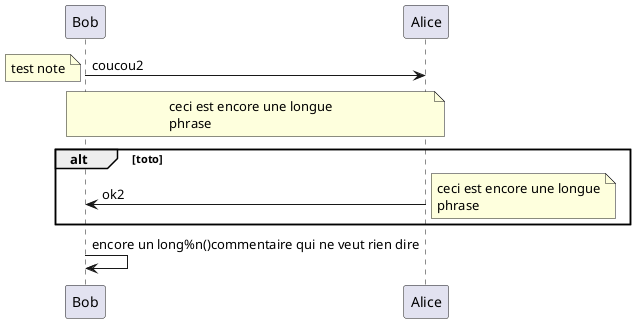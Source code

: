 {
  "sha1": "s9f0gc6h26e7nej1vjlqp7b6va012fr",
  "insertion": {
    "when": "2024-06-04T17:28:44.815Z",
    "user": "plantuml@gmail.com"
  }
}
@startuml
Bob->Alice: coucou2
note left: test note
note over Bob,Alice
ceci est encore une longue
phrase
end note
alt toto
Alice->Bob: ok2
note right
ceci est encore une longue
phrase
end note
end
Bob->Bob: encore un long%n()commentaire qui ne veut rien dire
@enduml
